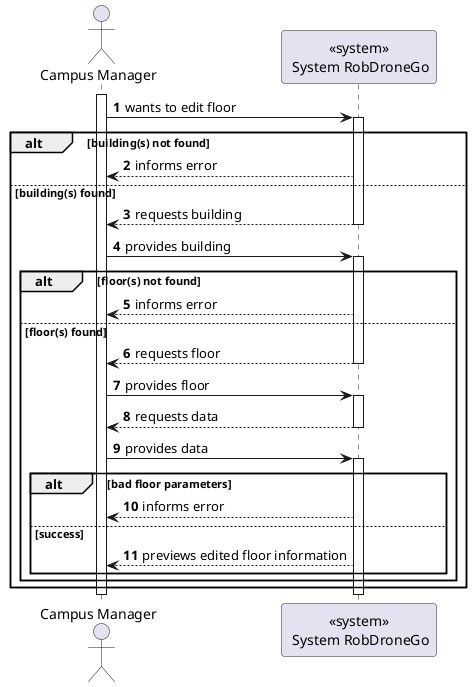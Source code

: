 @startuml
autonumber

actor "Campus Manager" as usr

participant "<<system>>\n System RobDroneGo" as sys

activate usr
    usr -> sys : wants to edit floor
    activate sys
    alt building(s) not found
        sys --> usr : informs error
    else building(s) found

        sys --> usr : requests building
    deactivate sys

    usr -> sys : provides building
    activate sys
        alt floor(s) not found
            sys --> usr : informs error
        else floor(s) found
            sys --> usr : requests floor
            deactivate sys

            usr -> sys : provides floor
            activate sys
                sys --> usr : requests data
            deactivate sys

    usr -> sys : provides data
    activate sys
        alt bad floor parameters
            sys --> usr : informs error
        else success
            sys --> usr : previews edited floor information
        end
    end
end
    deactivate sys
deactivate usr

@enduml
